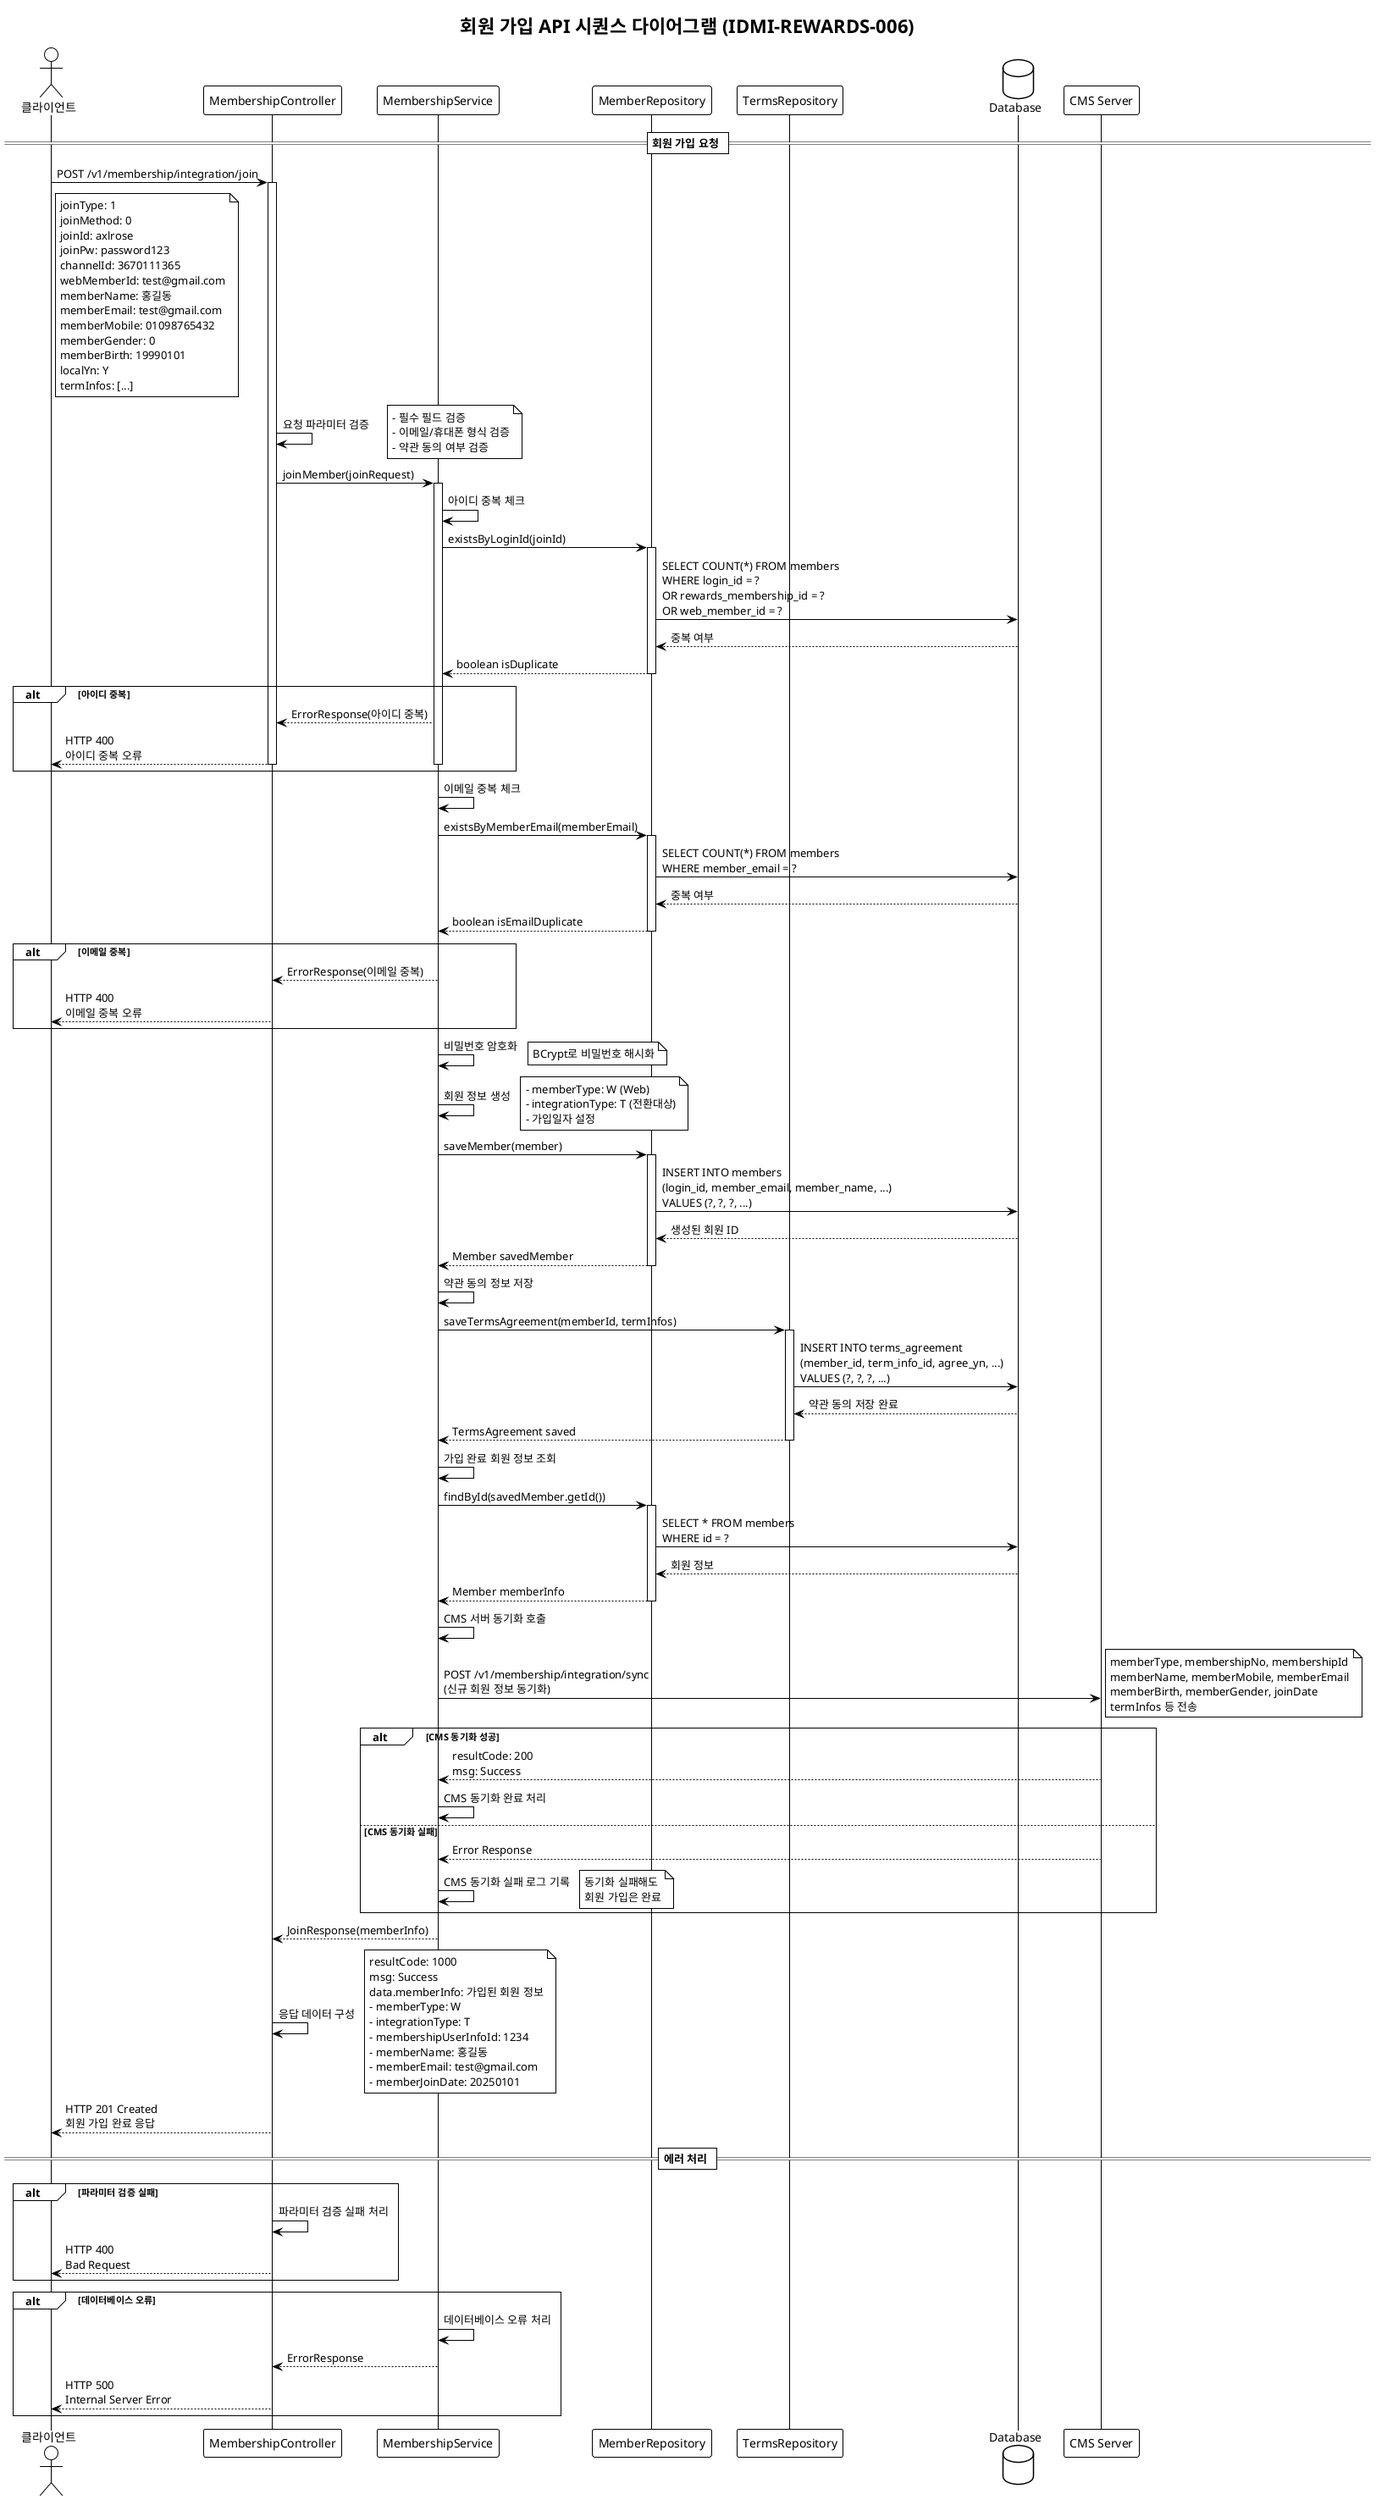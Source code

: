 @startuml 006-join-sequence
!theme plain
title 회원 가입 API 시퀀스 다이어그램 (IDMI-REWARDS-006)

actor Client as "클라이언트"
participant Controller as "MembershipController"
participant Service as "MembershipService"
participant Repository as "MemberRepository"
participant TermsRepository as "TermsRepository"
database Database as "Database"

== 회원 가입 요청 ==

Client -> Controller: POST /v1/membership/integration/join
activate Controller

note right of Client: joinType: 1\njoinMethod: 0\njoinId: axlrose\njoinPw: password123\nchannelId: 3670111365\nwebMemberId: test@gmail.com\nmemberName: 홍길동\nmemberEmail: test@gmail.com\nmemberMobile: 01098765432\nmemberGender: 0\nmemberBirth: 19990101\nlocalYn: Y\ntermInfos: [...]

Controller -> Controller: 요청 파라미터 검증
note right: - 필수 필드 검증\n- 이메일/휴대폰 형식 검증\n- 약관 동의 여부 검증

Controller -> Service: joinMember(joinRequest)
activate Service

Service -> Service: 아이디 중복 체크
Service -> Repository: existsByLoginId(joinId)
activate Repository
Repository -> Database: SELECT COUNT(*) FROM members\nWHERE login_id = ?\nOR rewards_membership_id = ?\nOR web_member_id = ?
Database --> Repository: 중복 여부
Repository --> Service: boolean isDuplicate
deactivate Repository

alt 아이디 중복
    Service --> Controller: ErrorResponse(아이디 중복)
    Controller --> Client: HTTP 400\n아이디 중복 오류
    deactivate Controller
    deactivate Service
end

Service -> Service: 이메일 중복 체크
Service -> Repository: existsByMemberEmail(memberEmail)
activate Repository
Repository -> Database: SELECT COUNT(*) FROM members\nWHERE member_email = ?
Database --> Repository: 중복 여부
Repository --> Service: boolean isEmailDuplicate
deactivate Repository

alt 이메일 중복
    Service --> Controller: ErrorResponse(이메일 중복)
    Controller --> Client: HTTP 400\n이메일 중복 오류
    deactivate Controller
    deactivate Service
end

Service -> Service: 비밀번호 암호화
note right: BCrypt로 비밀번호 해시화

Service -> Service: 회원 정보 생성
note right: - memberType: W (Web)\n- integrationType: T (전환대상)\n- 가입일자 설정

Service -> Repository: saveMember(member)
activate Repository
Repository -> Database: INSERT INTO members\n(login_id, member_email, member_name, ...)\nVALUES (?, ?, ?, ...)
Database --> Repository: 생성된 회원 ID
Repository --> Service: Member savedMember
deactivate Repository

Service -> Service: 약관 동의 정보 저장
Service -> TermsRepository: saveTermsAgreement(memberId, termInfos)
activate TermsRepository
TermsRepository -> Database: INSERT INTO terms_agreement\n(member_id, term_info_id, agree_yn, ...)\nVALUES (?, ?, ?, ...)
Database --> TermsRepository: 약관 동의 저장 완료
TermsRepository --> Service: TermsAgreement saved
deactivate TermsRepository

Service -> Service: 가입 완료 회원 정보 조회
Service -> Repository: findById(savedMember.getId())
activate Repository
Repository -> Database: SELECT * FROM members\nWHERE id = ?
Database --> Repository: 회원 정보
Repository --> Service: Member memberInfo
deactivate Repository

Service -> Service: CMS 서버 동기화 호출
Service -> "CMS Server": POST /v1/membership/integration/sync\n(신규 회원 정보 동기화)
note right: memberType, membershipNo, membershipId\nmemberName, memberMobile, memberEmail\nmemberBirth, memberGender, joinDate\ntermInfos 등 전송

alt CMS 동기화 성공
    "CMS Server" --> Service: resultCode: 200\nmsg: Success
    Service -> Service: CMS 동기화 완료 처리
else CMS 동기화 실패
    "CMS Server" --> Service: Error Response
    Service -> Service: CMS 동기화 실패 로그 기록
    note right: 동기화 실패해도\n회원 가입은 완료
end

Service --> Controller: JoinResponse(memberInfo)
deactivate Service

Controller -> Controller: 응답 데이터 구성
note right: resultCode: 1000\nmsg: Success\ndata.memberInfo: 가입된 회원 정보\n- memberType: W\n- integrationType: T\n- membershipUserInfoId: 1234\n- memberName: 홍길동\n- memberEmail: test@gmail.com\n- memberJoinDate: 20250101

Controller --> Client: HTTP 201 Created\n회원 가입 완료 응답
deactivate Controller

== 에러 처리 ==

alt 파라미터 검증 실패
    Controller -> Controller: 파라미터 검증 실패 처리
    Controller --> Client: HTTP 400\nBad Request
end

alt 데이터베이스 오류
    Service -> Service: 데이터베이스 오류 처리
    Service --> Controller: ErrorResponse
    Controller --> Client: HTTP 500\nInternal Server Error
end

@enduml 